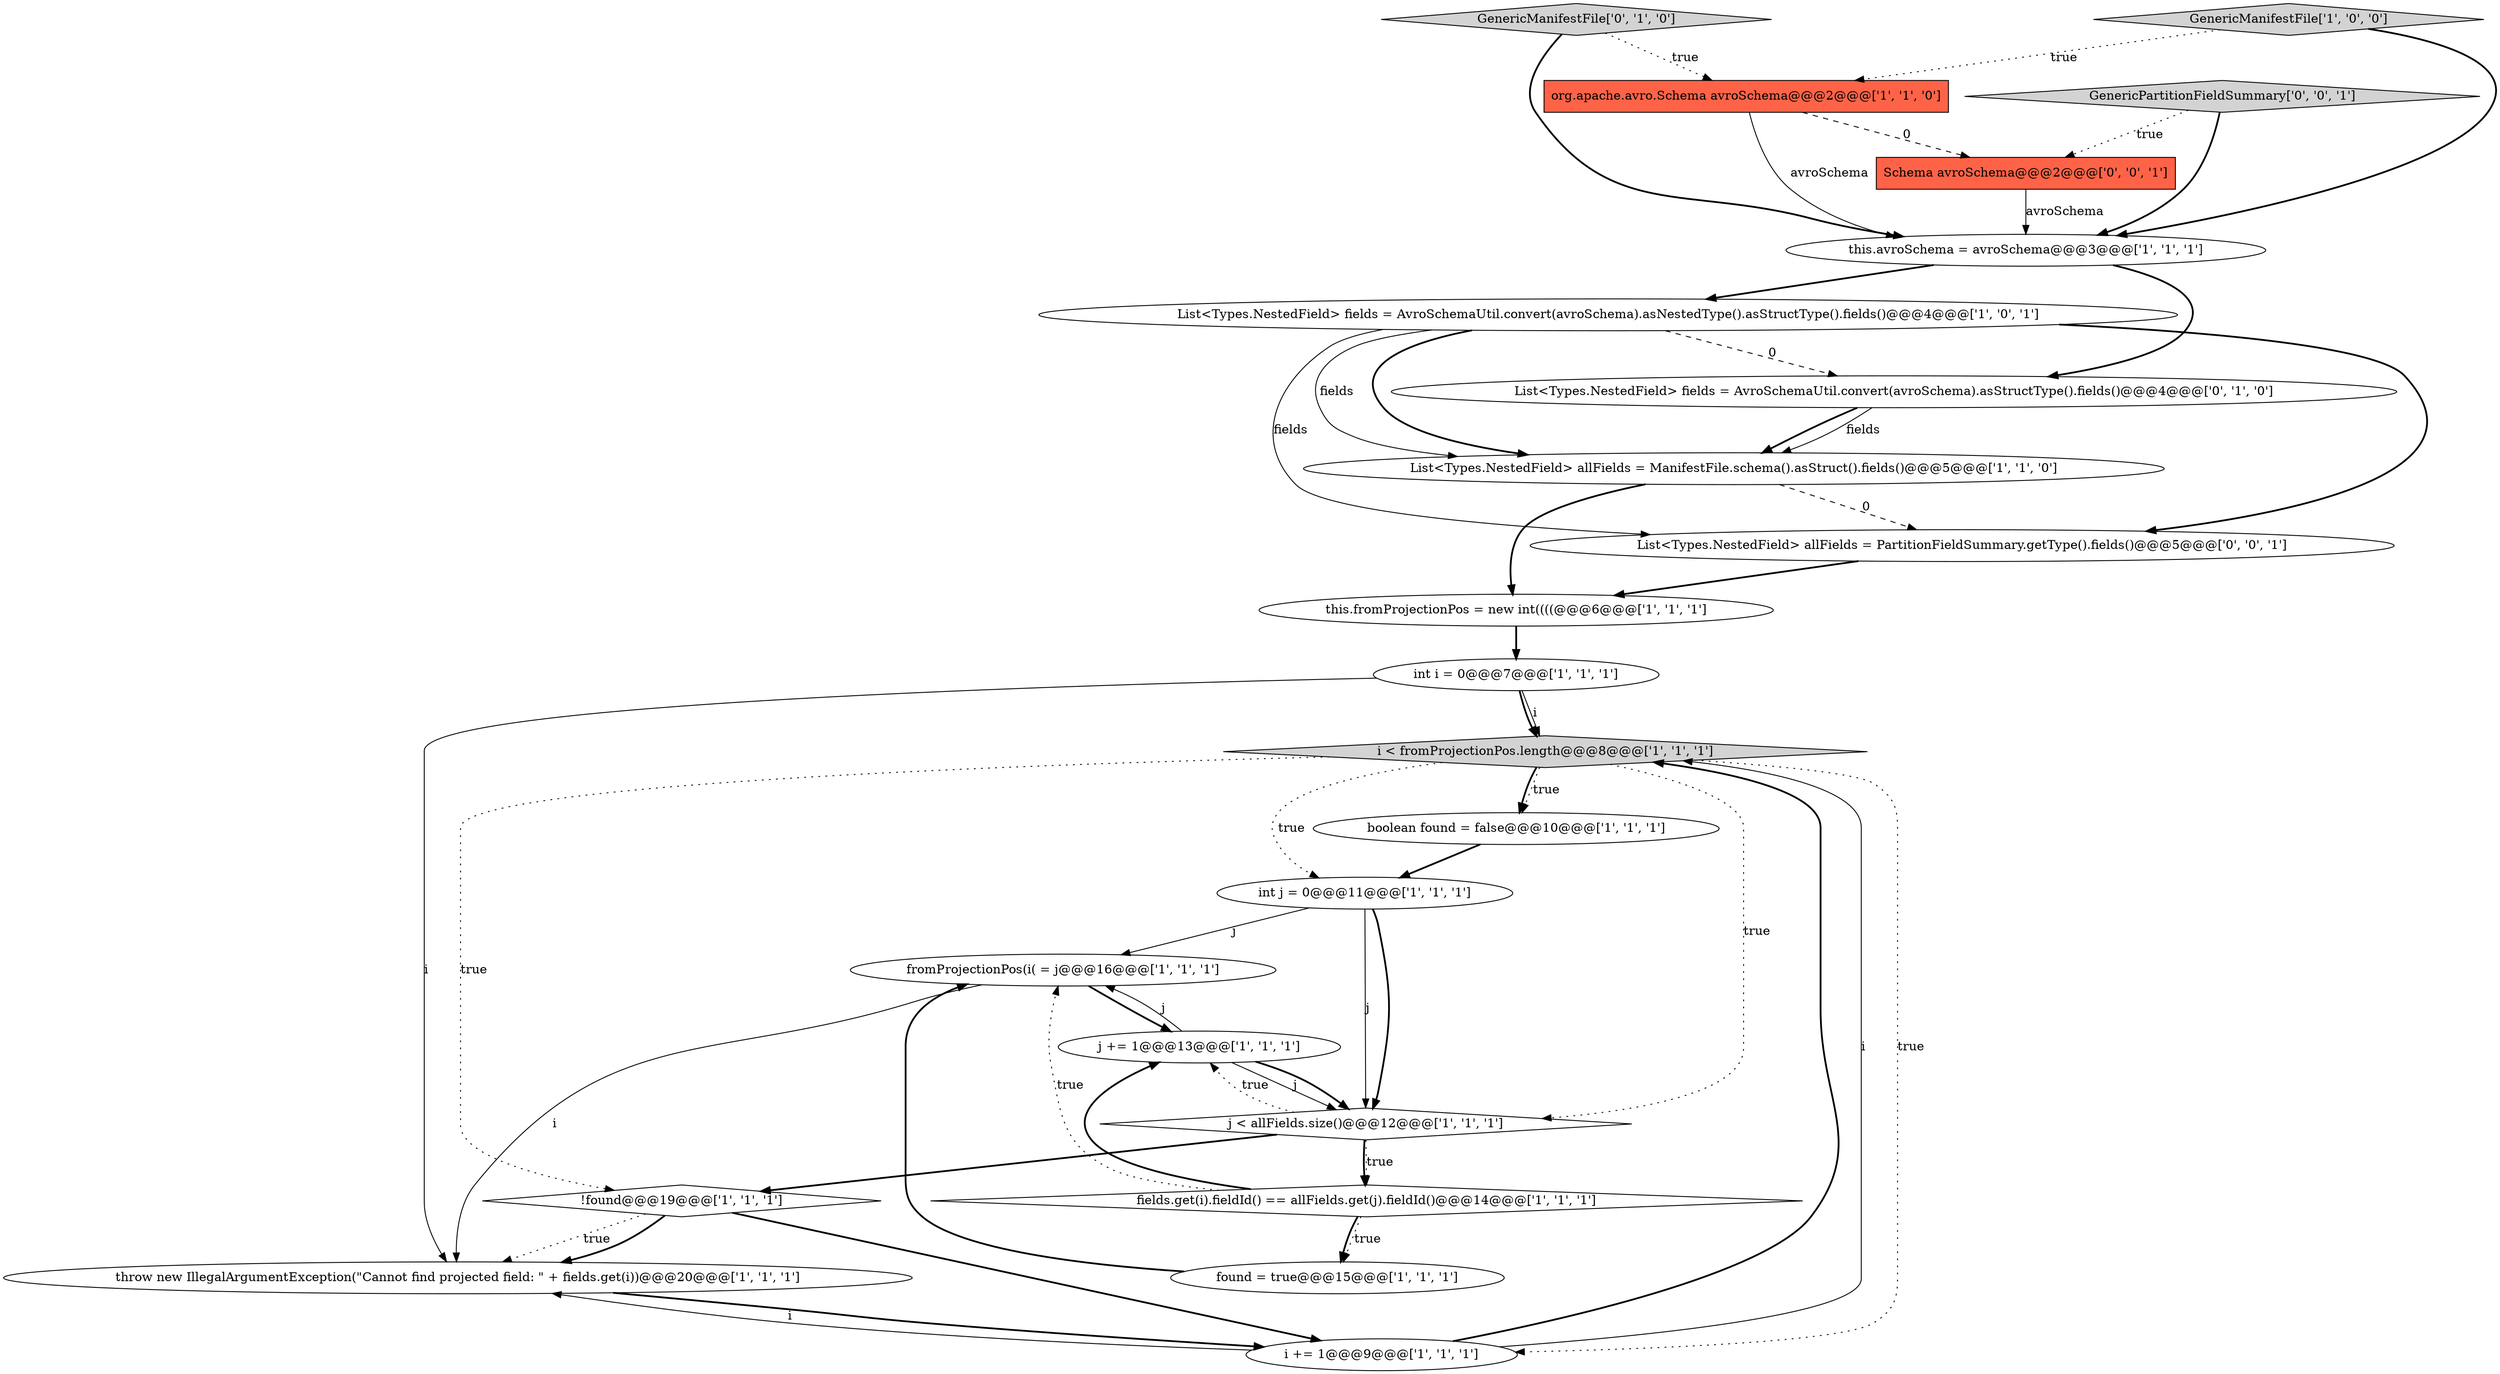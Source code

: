digraph {
12 [style = filled, label = "List<Types.NestedField> allFields = ManifestFile.schema().asStruct().fields()@@@5@@@['1', '1', '0']", fillcolor = white, shape = ellipse image = "AAA0AAABBB1BBB"];
6 [style = filled, label = "this.fromProjectionPos = new int((((@@@6@@@['1', '1', '1']", fillcolor = white, shape = ellipse image = "AAA0AAABBB1BBB"];
10 [style = filled, label = "fromProjectionPos(i( = j@@@16@@@['1', '1', '1']", fillcolor = white, shape = ellipse image = "AAA0AAABBB1BBB"];
7 [style = filled, label = "int j = 0@@@11@@@['1', '1', '1']", fillcolor = white, shape = ellipse image = "AAA0AAABBB1BBB"];
21 [style = filled, label = "List<Types.NestedField> allFields = PartitionFieldSummary.getType().fields()@@@5@@@['0', '0', '1']", fillcolor = white, shape = ellipse image = "AAA0AAABBB3BBB"];
3 [style = filled, label = "j < allFields.size()@@@12@@@['1', '1', '1']", fillcolor = white, shape = diamond image = "AAA0AAABBB1BBB"];
0 [style = filled, label = "boolean found = false@@@10@@@['1', '1', '1']", fillcolor = white, shape = ellipse image = "AAA0AAABBB1BBB"];
17 [style = filled, label = "i < fromProjectionPos.length@@@8@@@['1', '1', '1']", fillcolor = lightgray, shape = diamond image = "AAA0AAABBB1BBB"];
14 [style = filled, label = "i += 1@@@9@@@['1', '1', '1']", fillcolor = white, shape = ellipse image = "AAA0AAABBB1BBB"];
16 [style = filled, label = "fields.get(i).fieldId() == allFields.get(j).fieldId()@@@14@@@['1', '1', '1']", fillcolor = white, shape = diamond image = "AAA0AAABBB1BBB"];
13 [style = filled, label = "int i = 0@@@7@@@['1', '1', '1']", fillcolor = white, shape = ellipse image = "AAA0AAABBB1BBB"];
1 [style = filled, label = "!found@@@19@@@['1', '1', '1']", fillcolor = white, shape = diamond image = "AAA0AAABBB1BBB"];
2 [style = filled, label = "throw new IllegalArgumentException(\"Cannot find projected field: \" + fields.get(i))@@@20@@@['1', '1', '1']", fillcolor = white, shape = ellipse image = "AAA0AAABBB1BBB"];
5 [style = filled, label = "found = true@@@15@@@['1', '1', '1']", fillcolor = white, shape = ellipse image = "AAA0AAABBB1BBB"];
15 [style = filled, label = "this.avroSchema = avroSchema@@@3@@@['1', '1', '1']", fillcolor = white, shape = ellipse image = "AAA0AAABBB1BBB"];
4 [style = filled, label = "j += 1@@@13@@@['1', '1', '1']", fillcolor = white, shape = ellipse image = "AAA0AAABBB1BBB"];
19 [style = filled, label = "GenericManifestFile['0', '1', '0']", fillcolor = lightgray, shape = diamond image = "AAA0AAABBB2BBB"];
18 [style = filled, label = "List<Types.NestedField> fields = AvroSchemaUtil.convert(avroSchema).asStructType().fields()@@@4@@@['0', '1', '0']", fillcolor = white, shape = ellipse image = "AAA1AAABBB2BBB"];
11 [style = filled, label = "GenericManifestFile['1', '0', '0']", fillcolor = lightgray, shape = diamond image = "AAA0AAABBB1BBB"];
20 [style = filled, label = "Schema avroSchema@@@2@@@['0', '0', '1']", fillcolor = tomato, shape = box image = "AAA0AAABBB3BBB"];
22 [style = filled, label = "GenericPartitionFieldSummary['0', '0', '1']", fillcolor = lightgray, shape = diamond image = "AAA0AAABBB3BBB"];
9 [style = filled, label = "List<Types.NestedField> fields = AvroSchemaUtil.convert(avroSchema).asNestedType().asStructType().fields()@@@4@@@['1', '0', '1']", fillcolor = white, shape = ellipse image = "AAA0AAABBB1BBB"];
8 [style = filled, label = "org.apache.avro.Schema avroSchema@@@2@@@['1', '1', '0']", fillcolor = tomato, shape = box image = "AAA0AAABBB1BBB"];
9->18 [style = dashed, label="0"];
14->17 [style = bold, label=""];
7->3 [style = solid, label="j"];
17->14 [style = dotted, label="true"];
17->0 [style = dotted, label="true"];
15->9 [style = bold, label=""];
16->4 [style = bold, label=""];
15->18 [style = bold, label=""];
17->1 [style = dotted, label="true"];
17->7 [style = dotted, label="true"];
0->7 [style = bold, label=""];
13->17 [style = bold, label=""];
22->20 [style = dotted, label="true"];
19->15 [style = bold, label=""];
4->3 [style = solid, label="j"];
6->13 [style = bold, label=""];
11->15 [style = bold, label=""];
9->21 [style = bold, label=""];
22->15 [style = bold, label=""];
5->10 [style = bold, label=""];
1->14 [style = bold, label=""];
13->2 [style = solid, label="i"];
9->21 [style = solid, label="fields"];
19->8 [style = dotted, label="true"];
3->1 [style = bold, label=""];
8->20 [style = dashed, label="0"];
12->21 [style = dashed, label="0"];
7->3 [style = bold, label=""];
9->12 [style = solid, label="fields"];
11->8 [style = dotted, label="true"];
20->15 [style = solid, label="avroSchema"];
7->10 [style = solid, label="j"];
18->12 [style = solid, label="fields"];
10->4 [style = bold, label=""];
3->4 [style = dotted, label="true"];
16->10 [style = dotted, label="true"];
14->17 [style = solid, label="i"];
16->5 [style = bold, label=""];
1->2 [style = dotted, label="true"];
4->10 [style = solid, label="j"];
10->2 [style = solid, label="i"];
14->2 [style = solid, label="i"];
2->14 [style = bold, label=""];
3->16 [style = bold, label=""];
18->12 [style = bold, label=""];
17->3 [style = dotted, label="true"];
16->5 [style = dotted, label="true"];
3->16 [style = dotted, label="true"];
21->6 [style = bold, label=""];
4->3 [style = bold, label=""];
13->17 [style = solid, label="i"];
8->15 [style = solid, label="avroSchema"];
1->2 [style = bold, label=""];
17->0 [style = bold, label=""];
12->6 [style = bold, label=""];
9->12 [style = bold, label=""];
}
